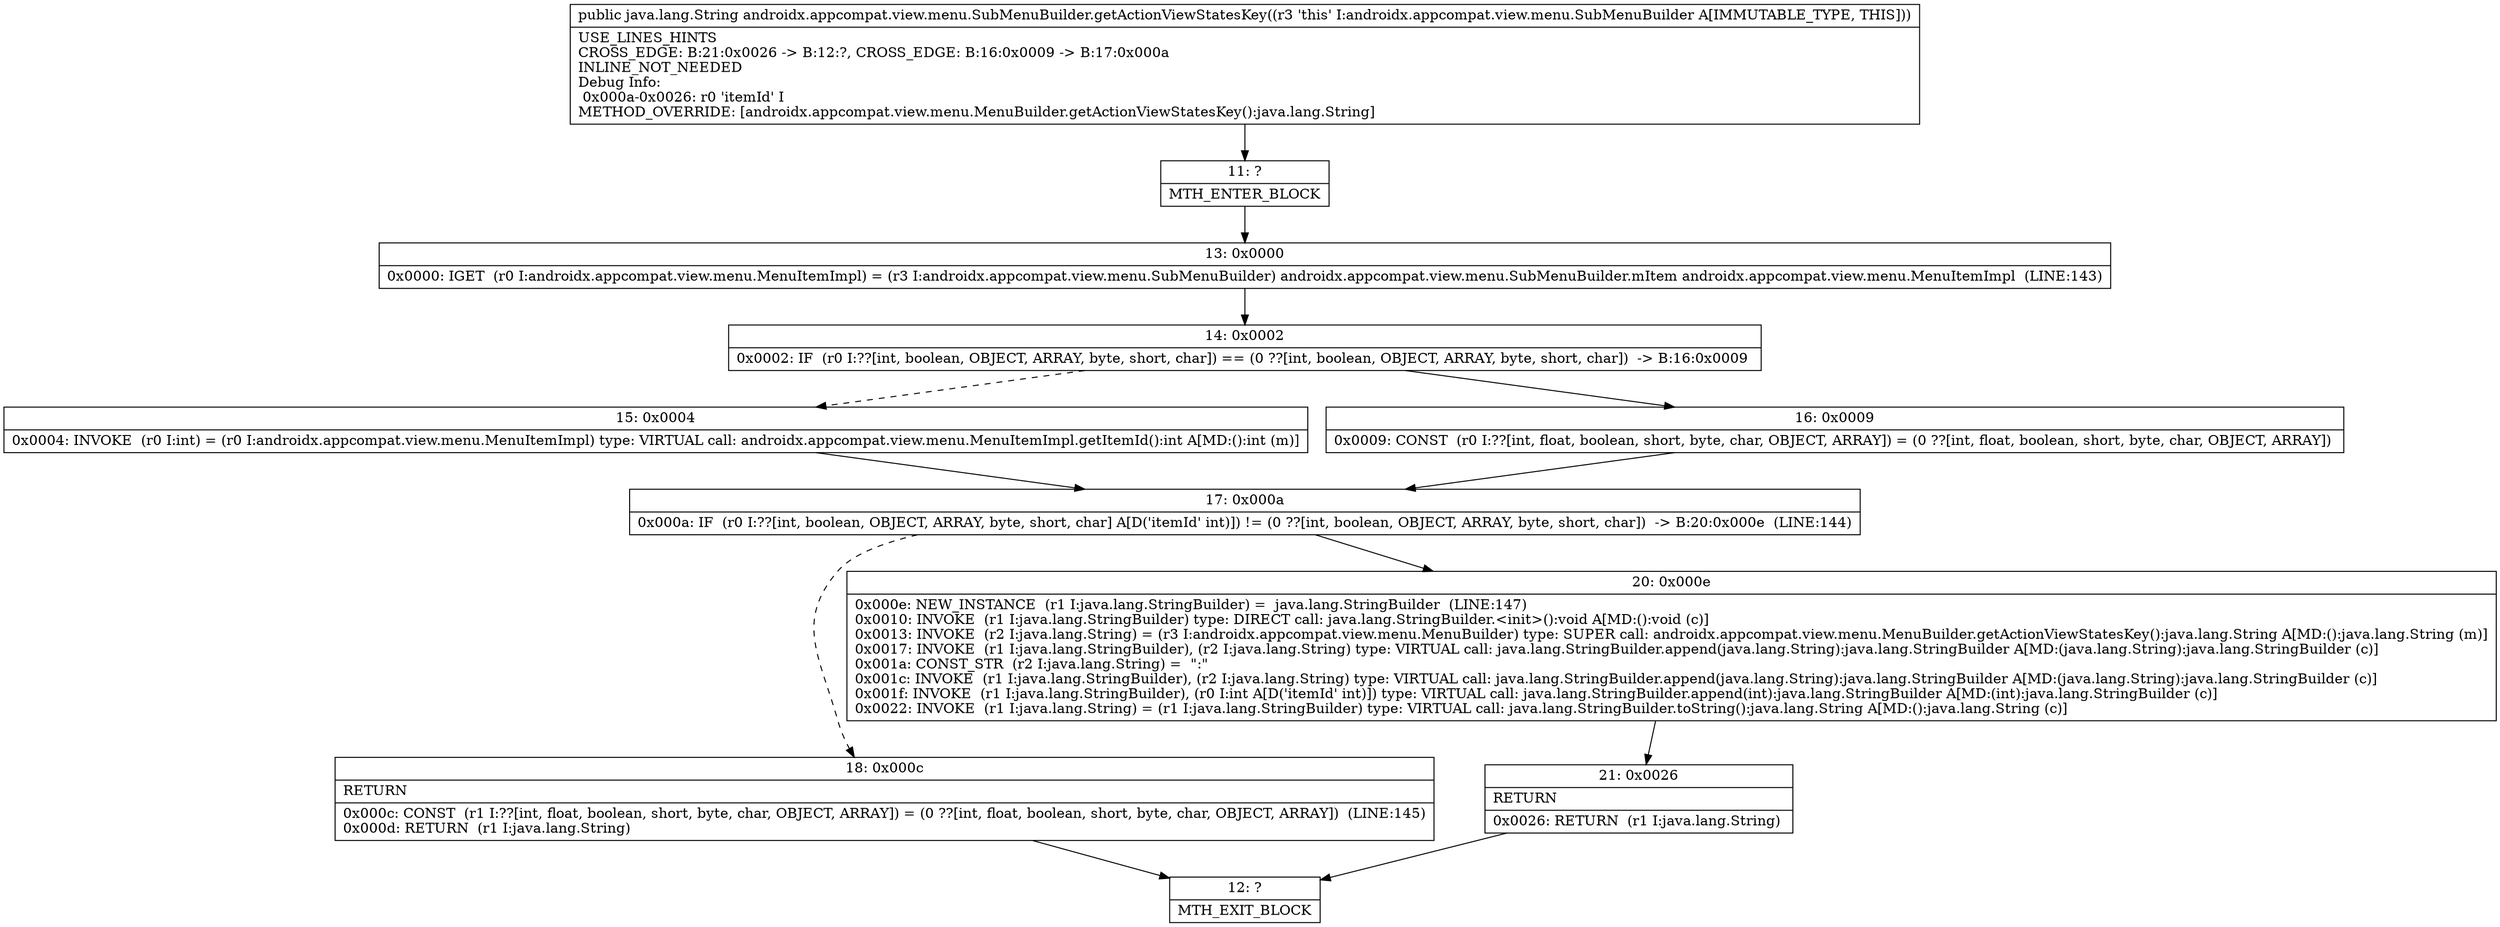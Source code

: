 digraph "CFG forandroidx.appcompat.view.menu.SubMenuBuilder.getActionViewStatesKey()Ljava\/lang\/String;" {
Node_11 [shape=record,label="{11\:\ ?|MTH_ENTER_BLOCK\l}"];
Node_13 [shape=record,label="{13\:\ 0x0000|0x0000: IGET  (r0 I:androidx.appcompat.view.menu.MenuItemImpl) = (r3 I:androidx.appcompat.view.menu.SubMenuBuilder) androidx.appcompat.view.menu.SubMenuBuilder.mItem androidx.appcompat.view.menu.MenuItemImpl  (LINE:143)\l}"];
Node_14 [shape=record,label="{14\:\ 0x0002|0x0002: IF  (r0 I:??[int, boolean, OBJECT, ARRAY, byte, short, char]) == (0 ??[int, boolean, OBJECT, ARRAY, byte, short, char])  \-\> B:16:0x0009 \l}"];
Node_15 [shape=record,label="{15\:\ 0x0004|0x0004: INVOKE  (r0 I:int) = (r0 I:androidx.appcompat.view.menu.MenuItemImpl) type: VIRTUAL call: androidx.appcompat.view.menu.MenuItemImpl.getItemId():int A[MD:():int (m)]\l}"];
Node_17 [shape=record,label="{17\:\ 0x000a|0x000a: IF  (r0 I:??[int, boolean, OBJECT, ARRAY, byte, short, char] A[D('itemId' int)]) != (0 ??[int, boolean, OBJECT, ARRAY, byte, short, char])  \-\> B:20:0x000e  (LINE:144)\l}"];
Node_18 [shape=record,label="{18\:\ 0x000c|RETURN\l|0x000c: CONST  (r1 I:??[int, float, boolean, short, byte, char, OBJECT, ARRAY]) = (0 ??[int, float, boolean, short, byte, char, OBJECT, ARRAY])  (LINE:145)\l0x000d: RETURN  (r1 I:java.lang.String) \l}"];
Node_12 [shape=record,label="{12\:\ ?|MTH_EXIT_BLOCK\l}"];
Node_20 [shape=record,label="{20\:\ 0x000e|0x000e: NEW_INSTANCE  (r1 I:java.lang.StringBuilder) =  java.lang.StringBuilder  (LINE:147)\l0x0010: INVOKE  (r1 I:java.lang.StringBuilder) type: DIRECT call: java.lang.StringBuilder.\<init\>():void A[MD:():void (c)]\l0x0013: INVOKE  (r2 I:java.lang.String) = (r3 I:androidx.appcompat.view.menu.MenuBuilder) type: SUPER call: androidx.appcompat.view.menu.MenuBuilder.getActionViewStatesKey():java.lang.String A[MD:():java.lang.String (m)]\l0x0017: INVOKE  (r1 I:java.lang.StringBuilder), (r2 I:java.lang.String) type: VIRTUAL call: java.lang.StringBuilder.append(java.lang.String):java.lang.StringBuilder A[MD:(java.lang.String):java.lang.StringBuilder (c)]\l0x001a: CONST_STR  (r2 I:java.lang.String) =  \":\" \l0x001c: INVOKE  (r1 I:java.lang.StringBuilder), (r2 I:java.lang.String) type: VIRTUAL call: java.lang.StringBuilder.append(java.lang.String):java.lang.StringBuilder A[MD:(java.lang.String):java.lang.StringBuilder (c)]\l0x001f: INVOKE  (r1 I:java.lang.StringBuilder), (r0 I:int A[D('itemId' int)]) type: VIRTUAL call: java.lang.StringBuilder.append(int):java.lang.StringBuilder A[MD:(int):java.lang.StringBuilder (c)]\l0x0022: INVOKE  (r1 I:java.lang.String) = (r1 I:java.lang.StringBuilder) type: VIRTUAL call: java.lang.StringBuilder.toString():java.lang.String A[MD:():java.lang.String (c)]\l}"];
Node_21 [shape=record,label="{21\:\ 0x0026|RETURN\l|0x0026: RETURN  (r1 I:java.lang.String) \l}"];
Node_16 [shape=record,label="{16\:\ 0x0009|0x0009: CONST  (r0 I:??[int, float, boolean, short, byte, char, OBJECT, ARRAY]) = (0 ??[int, float, boolean, short, byte, char, OBJECT, ARRAY]) \l}"];
MethodNode[shape=record,label="{public java.lang.String androidx.appcompat.view.menu.SubMenuBuilder.getActionViewStatesKey((r3 'this' I:androidx.appcompat.view.menu.SubMenuBuilder A[IMMUTABLE_TYPE, THIS]))  | USE_LINES_HINTS\lCROSS_EDGE: B:21:0x0026 \-\> B:12:?, CROSS_EDGE: B:16:0x0009 \-\> B:17:0x000a\lINLINE_NOT_NEEDED\lDebug Info:\l  0x000a\-0x0026: r0 'itemId' I\lMETHOD_OVERRIDE: [androidx.appcompat.view.menu.MenuBuilder.getActionViewStatesKey():java.lang.String]\l}"];
MethodNode -> Node_11;Node_11 -> Node_13;
Node_13 -> Node_14;
Node_14 -> Node_15[style=dashed];
Node_14 -> Node_16;
Node_15 -> Node_17;
Node_17 -> Node_18[style=dashed];
Node_17 -> Node_20;
Node_18 -> Node_12;
Node_20 -> Node_21;
Node_21 -> Node_12;
Node_16 -> Node_17;
}

